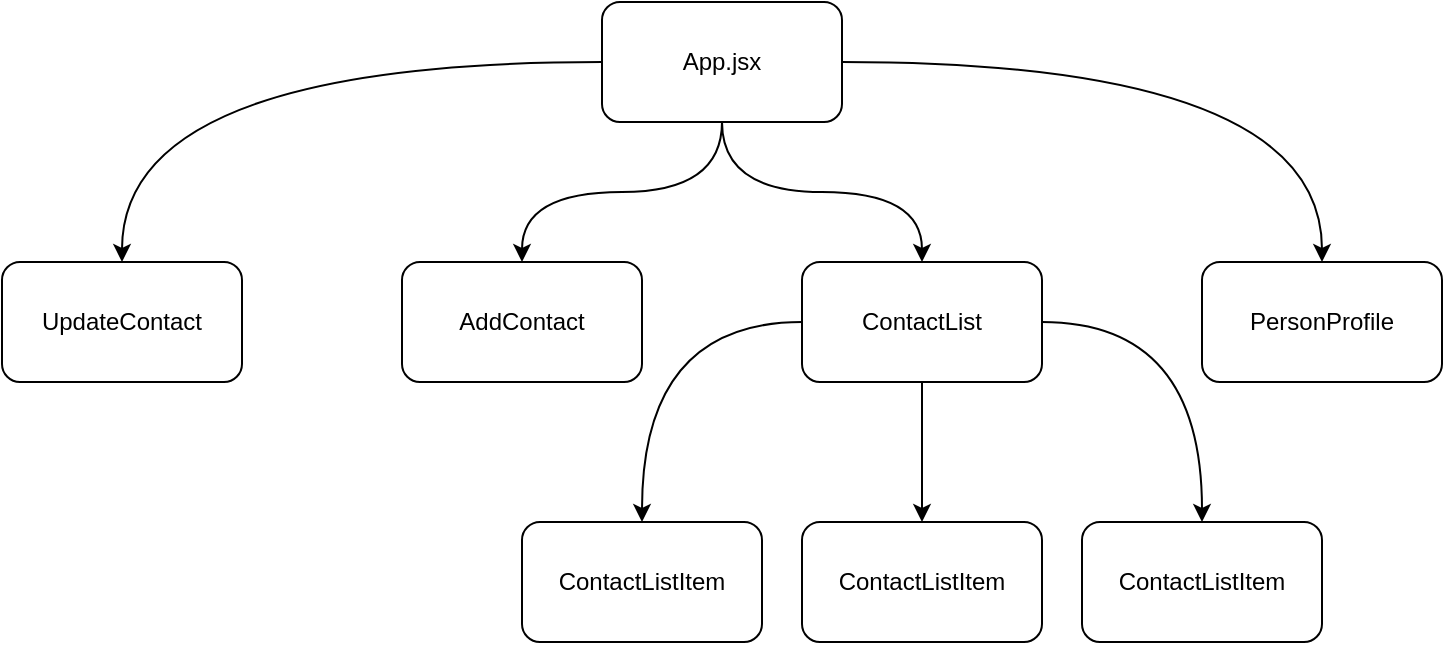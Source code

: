 <mxfile version="24.0.1" type="device">
  <diagram name="Page-1" id="-nqjmpnLXC_N5ZKjvGOK">
    <mxGraphModel dx="1042" dy="535" grid="1" gridSize="10" guides="1" tooltips="1" connect="1" arrows="1" fold="1" page="1" pageScale="1" pageWidth="827" pageHeight="1169" math="0" shadow="0">
      <root>
        <mxCell id="0" />
        <mxCell id="1" parent="0" />
        <mxCell id="52yx5HIT49tvpJhHmBz_-3" style="edgeStyle=orthogonalEdgeStyle;rounded=0;orthogonalLoop=1;jettySize=auto;html=1;curved=1;" parent="1" source="52yx5HIT49tvpJhHmBz_-1" target="52yx5HIT49tvpJhHmBz_-2" edge="1">
          <mxGeometry relative="1" as="geometry" />
        </mxCell>
        <mxCell id="52yx5HIT49tvpJhHmBz_-5" style="edgeStyle=orthogonalEdgeStyle;rounded=0;orthogonalLoop=1;jettySize=auto;html=1;curved=1;" parent="1" source="52yx5HIT49tvpJhHmBz_-1" target="52yx5HIT49tvpJhHmBz_-4" edge="1">
          <mxGeometry relative="1" as="geometry" />
        </mxCell>
        <mxCell id="SdChG79CCOT_9VF4hazj-2" style="edgeStyle=orthogonalEdgeStyle;rounded=0;orthogonalLoop=1;jettySize=auto;html=1;curved=1;" edge="1" parent="1" source="52yx5HIT49tvpJhHmBz_-1" target="SdChG79CCOT_9VF4hazj-1">
          <mxGeometry relative="1" as="geometry" />
        </mxCell>
        <mxCell id="SdChG79CCOT_9VF4hazj-4" style="edgeStyle=orthogonalEdgeStyle;rounded=0;orthogonalLoop=1;jettySize=auto;html=1;entryX=0.5;entryY=0;entryDx=0;entryDy=0;curved=1;" edge="1" parent="1" source="52yx5HIT49tvpJhHmBz_-1" target="SdChG79CCOT_9VF4hazj-3">
          <mxGeometry relative="1" as="geometry" />
        </mxCell>
        <mxCell id="52yx5HIT49tvpJhHmBz_-1" value="App.jsx" style="rounded=1;whiteSpace=wrap;html=1;" parent="1" vertex="1">
          <mxGeometry x="360" y="160" width="120" height="60" as="geometry" />
        </mxCell>
        <mxCell id="52yx5HIT49tvpJhHmBz_-2" value="AddContact" style="rounded=1;whiteSpace=wrap;html=1;" parent="1" vertex="1">
          <mxGeometry x="260" y="290" width="120" height="60" as="geometry" />
        </mxCell>
        <mxCell id="52yx5HIT49tvpJhHmBz_-10" style="edgeStyle=orthogonalEdgeStyle;rounded=0;orthogonalLoop=1;jettySize=auto;html=1;curved=1;" parent="1" source="52yx5HIT49tvpJhHmBz_-4" target="52yx5HIT49tvpJhHmBz_-8" edge="1">
          <mxGeometry relative="1" as="geometry" />
        </mxCell>
        <mxCell id="52yx5HIT49tvpJhHmBz_-13" style="edgeStyle=orthogonalEdgeStyle;rounded=0;orthogonalLoop=1;jettySize=auto;html=1;" parent="1" source="52yx5HIT49tvpJhHmBz_-4" target="52yx5HIT49tvpJhHmBz_-11" edge="1">
          <mxGeometry relative="1" as="geometry" />
        </mxCell>
        <mxCell id="52yx5HIT49tvpJhHmBz_-14" style="edgeStyle=orthogonalEdgeStyle;rounded=0;orthogonalLoop=1;jettySize=auto;html=1;curved=1;" parent="1" source="52yx5HIT49tvpJhHmBz_-4" target="52yx5HIT49tvpJhHmBz_-12" edge="1">
          <mxGeometry relative="1" as="geometry" />
        </mxCell>
        <mxCell id="52yx5HIT49tvpJhHmBz_-4" value="ContactList" style="rounded=1;whiteSpace=wrap;html=1;" parent="1" vertex="1">
          <mxGeometry x="460" y="290" width="120" height="60" as="geometry" />
        </mxCell>
        <mxCell id="52yx5HIT49tvpJhHmBz_-8" value="ContactListItem" style="rounded=1;whiteSpace=wrap;html=1;" parent="1" vertex="1">
          <mxGeometry x="320" y="420" width="120" height="60" as="geometry" />
        </mxCell>
        <mxCell id="52yx5HIT49tvpJhHmBz_-11" value="ContactListItem" style="rounded=1;whiteSpace=wrap;html=1;" parent="1" vertex="1">
          <mxGeometry x="460" y="420" width="120" height="60" as="geometry" />
        </mxCell>
        <mxCell id="52yx5HIT49tvpJhHmBz_-12" value="ContactListItem" style="rounded=1;whiteSpace=wrap;html=1;" parent="1" vertex="1">
          <mxGeometry x="600" y="420" width="120" height="60" as="geometry" />
        </mxCell>
        <mxCell id="SdChG79CCOT_9VF4hazj-1" value="UpdateContact" style="rounded=1;whiteSpace=wrap;html=1;" vertex="1" parent="1">
          <mxGeometry x="60" y="290" width="120" height="60" as="geometry" />
        </mxCell>
        <mxCell id="SdChG79CCOT_9VF4hazj-3" value="PersonProfile" style="rounded=1;whiteSpace=wrap;html=1;" vertex="1" parent="1">
          <mxGeometry x="660" y="290" width="120" height="60" as="geometry" />
        </mxCell>
      </root>
    </mxGraphModel>
  </diagram>
</mxfile>
